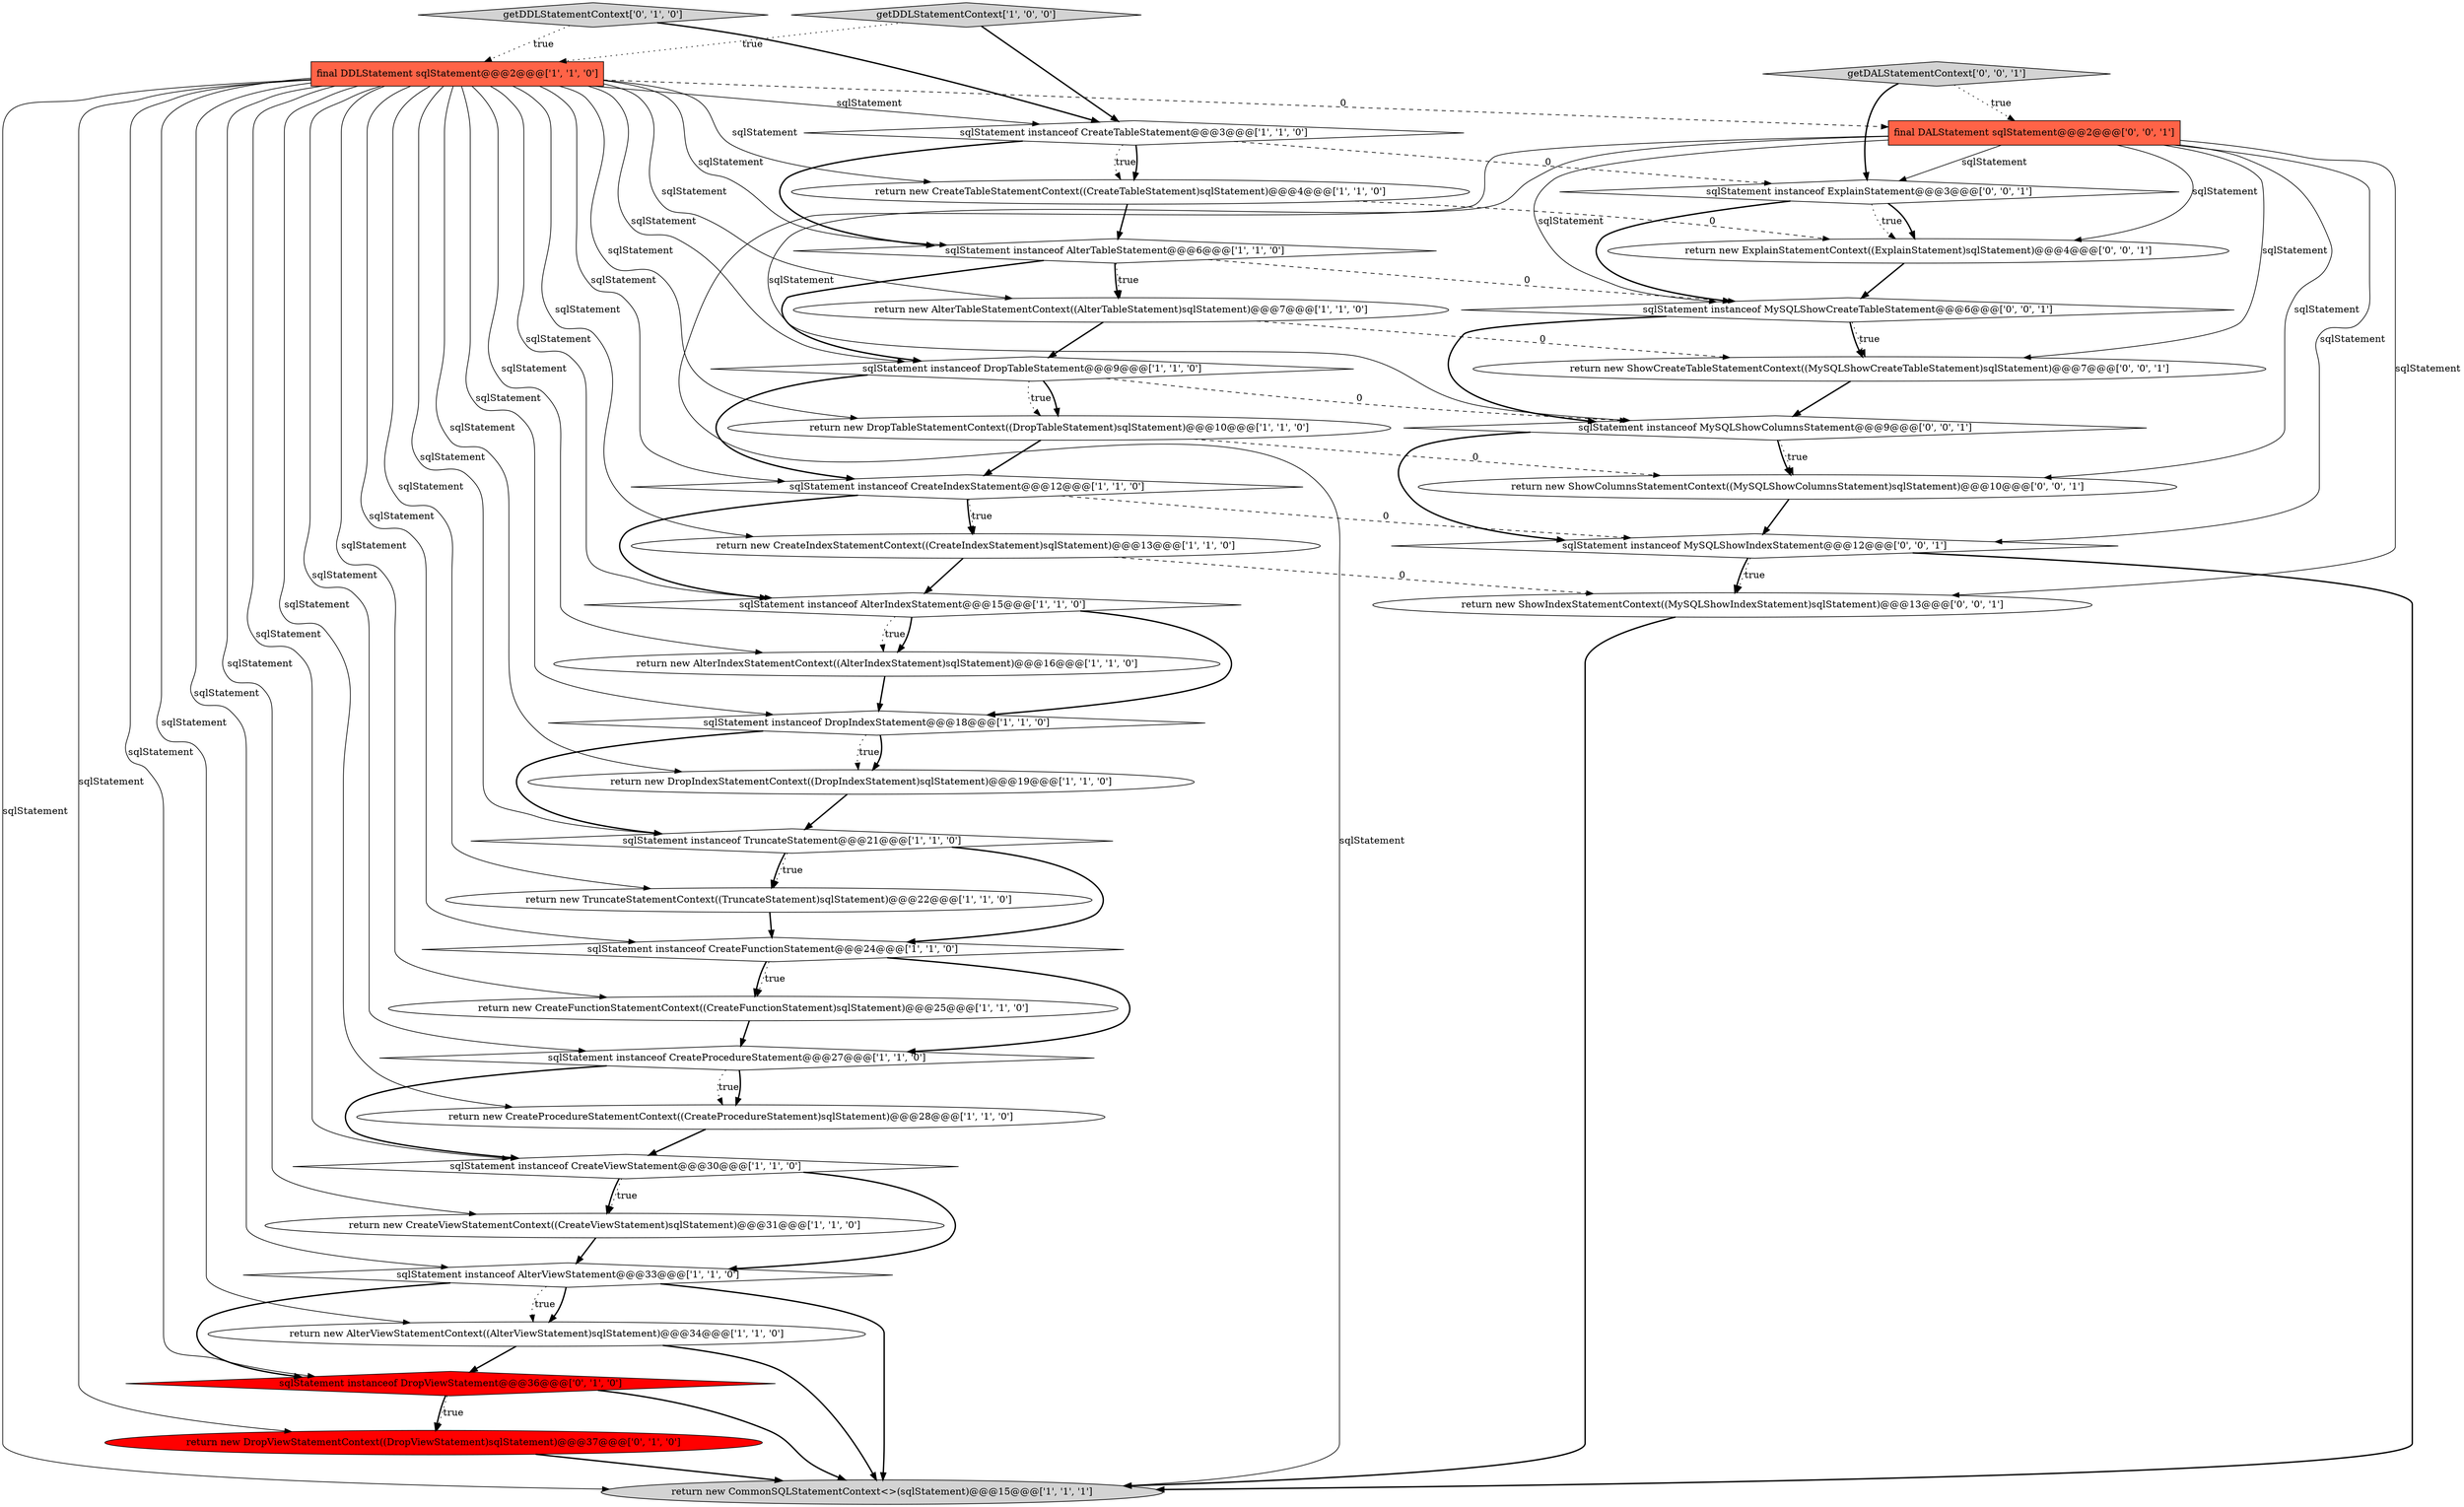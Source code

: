 digraph {
16 [style = filled, label = "return new CommonSQLStatementContext<>(sqlStatement)@@@15@@@['1', '1', '1']", fillcolor = lightgray, shape = ellipse image = "AAA0AAABBB1BBB"];
34 [style = filled, label = "final DALStatement sqlStatement@@@2@@@['0', '0', '1']", fillcolor = tomato, shape = box image = "AAA0AAABBB3BBB"];
7 [style = filled, label = "sqlStatement instanceof DropTableStatement@@@9@@@['1', '1', '0']", fillcolor = white, shape = diamond image = "AAA0AAABBB1BBB"];
4 [style = filled, label = "sqlStatement instanceof CreateIndexStatement@@@12@@@['1', '1', '0']", fillcolor = white, shape = diamond image = "AAA0AAABBB1BBB"];
21 [style = filled, label = "getDDLStatementContext['1', '0', '0']", fillcolor = lightgray, shape = diamond image = "AAA0AAABBB1BBB"];
33 [style = filled, label = "return new ShowIndexStatementContext((MySQLShowIndexStatement)sqlStatement)@@@13@@@['0', '0', '1']", fillcolor = white, shape = ellipse image = "AAA0AAABBB3BBB"];
5 [style = filled, label = "return new CreateIndexStatementContext((CreateIndexStatement)sqlStatement)@@@13@@@['1', '1', '0']", fillcolor = white, shape = ellipse image = "AAA0AAABBB1BBB"];
3 [style = filled, label = "sqlStatement instanceof TruncateStatement@@@21@@@['1', '1', '0']", fillcolor = white, shape = diamond image = "AAA0AAABBB1BBB"];
37 [style = filled, label = "sqlStatement instanceof MySQLShowColumnsStatement@@@9@@@['0', '0', '1']", fillcolor = white, shape = diamond image = "AAA0AAABBB3BBB"];
10 [style = filled, label = "return new AlterTableStatementContext((AlterTableStatement)sqlStatement)@@@7@@@['1', '1', '0']", fillcolor = white, shape = ellipse image = "AAA0AAABBB1BBB"];
17 [style = filled, label = "sqlStatement instanceof CreateFunctionStatement@@@24@@@['1', '1', '0']", fillcolor = white, shape = diamond image = "AAA0AAABBB1BBB"];
0 [style = filled, label = "return new AlterIndexStatementContext((AlterIndexStatement)sqlStatement)@@@16@@@['1', '1', '0']", fillcolor = white, shape = ellipse image = "AAA0AAABBB1BBB"];
11 [style = filled, label = "sqlStatement instanceof CreateViewStatement@@@30@@@['1', '1', '0']", fillcolor = white, shape = diamond image = "AAA0AAABBB1BBB"];
1 [style = filled, label = "return new CreateFunctionStatementContext((CreateFunctionStatement)sqlStatement)@@@25@@@['1', '1', '0']", fillcolor = white, shape = ellipse image = "AAA0AAABBB1BBB"];
30 [style = filled, label = "return new ShowCreateTableStatementContext((MySQLShowCreateTableStatement)sqlStatement)@@@7@@@['0', '0', '1']", fillcolor = white, shape = ellipse image = "AAA0AAABBB3BBB"];
18 [style = filled, label = "sqlStatement instanceof DropIndexStatement@@@18@@@['1', '1', '0']", fillcolor = white, shape = diamond image = "AAA0AAABBB1BBB"];
27 [style = filled, label = "return new DropViewStatementContext((DropViewStatement)sqlStatement)@@@37@@@['0', '1', '0']", fillcolor = red, shape = ellipse image = "AAA1AAABBB2BBB"];
36 [style = filled, label = "getDALStatementContext['0', '0', '1']", fillcolor = lightgray, shape = diamond image = "AAA0AAABBB3BBB"];
23 [style = filled, label = "return new DropIndexStatementContext((DropIndexStatement)sqlStatement)@@@19@@@['1', '1', '0']", fillcolor = white, shape = ellipse image = "AAA0AAABBB1BBB"];
28 [style = filled, label = "sqlStatement instanceof ExplainStatement@@@3@@@['0', '0', '1']", fillcolor = white, shape = diamond image = "AAA0AAABBB3BBB"];
26 [style = filled, label = "sqlStatement instanceof DropViewStatement@@@36@@@['0', '1', '0']", fillcolor = red, shape = diamond image = "AAA1AAABBB2BBB"];
32 [style = filled, label = "sqlStatement instanceof MySQLShowIndexStatement@@@12@@@['0', '0', '1']", fillcolor = white, shape = diamond image = "AAA0AAABBB3BBB"];
6 [style = filled, label = "sqlStatement instanceof CreateTableStatement@@@3@@@['1', '1', '0']", fillcolor = white, shape = diamond image = "AAA0AAABBB1BBB"];
14 [style = filled, label = "sqlStatement instanceof AlterViewStatement@@@33@@@['1', '1', '0']", fillcolor = white, shape = diamond image = "AAA0AAABBB1BBB"];
25 [style = filled, label = "getDDLStatementContext['0', '1', '0']", fillcolor = lightgray, shape = diamond image = "AAA0AAABBB2BBB"];
22 [style = filled, label = "sqlStatement instanceof AlterTableStatement@@@6@@@['1', '1', '0']", fillcolor = white, shape = diamond image = "AAA0AAABBB1BBB"];
20 [style = filled, label = "return new AlterViewStatementContext((AlterViewStatement)sqlStatement)@@@34@@@['1', '1', '0']", fillcolor = white, shape = ellipse image = "AAA0AAABBB1BBB"];
12 [style = filled, label = "return new DropTableStatementContext((DropTableStatement)sqlStatement)@@@10@@@['1', '1', '0']", fillcolor = white, shape = ellipse image = "AAA0AAABBB1BBB"];
8 [style = filled, label = "return new CreateProcedureStatementContext((CreateProcedureStatement)sqlStatement)@@@28@@@['1', '1', '0']", fillcolor = white, shape = ellipse image = "AAA0AAABBB1BBB"];
13 [style = filled, label = "final DDLStatement sqlStatement@@@2@@@['1', '1', '0']", fillcolor = tomato, shape = box image = "AAA0AAABBB1BBB"];
31 [style = filled, label = "sqlStatement instanceof MySQLShowCreateTableStatement@@@6@@@['0', '0', '1']", fillcolor = white, shape = diamond image = "AAA0AAABBB3BBB"];
9 [style = filled, label = "return new CreateTableStatementContext((CreateTableStatement)sqlStatement)@@@4@@@['1', '1', '0']", fillcolor = white, shape = ellipse image = "AAA0AAABBB1BBB"];
35 [style = filled, label = "return new ShowColumnsStatementContext((MySQLShowColumnsStatement)sqlStatement)@@@10@@@['0', '0', '1']", fillcolor = white, shape = ellipse image = "AAA0AAABBB3BBB"];
24 [style = filled, label = "sqlStatement instanceof CreateProcedureStatement@@@27@@@['1', '1', '0']", fillcolor = white, shape = diamond image = "AAA0AAABBB1BBB"];
29 [style = filled, label = "return new ExplainStatementContext((ExplainStatement)sqlStatement)@@@4@@@['0', '0', '1']", fillcolor = white, shape = ellipse image = "AAA0AAABBB3BBB"];
2 [style = filled, label = "sqlStatement instanceof AlterIndexStatement@@@15@@@['1', '1', '0']", fillcolor = white, shape = diamond image = "AAA0AAABBB1BBB"];
15 [style = filled, label = "return new TruncateStatementContext((TruncateStatement)sqlStatement)@@@22@@@['1', '1', '0']", fillcolor = white, shape = ellipse image = "AAA0AAABBB1BBB"];
19 [style = filled, label = "return new CreateViewStatementContext((CreateViewStatement)sqlStatement)@@@31@@@['1', '1', '0']", fillcolor = white, shape = ellipse image = "AAA0AAABBB1BBB"];
13->27 [style = solid, label="sqlStatement"];
13->23 [style = solid, label="sqlStatement"];
34->32 [style = solid, label="sqlStatement"];
34->16 [style = solid, label="sqlStatement"];
18->3 [style = bold, label=""];
31->37 [style = bold, label=""];
12->35 [style = dashed, label="0"];
11->14 [style = bold, label=""];
6->22 [style = bold, label=""];
20->26 [style = bold, label=""];
17->1 [style = dotted, label="true"];
13->26 [style = solid, label="sqlStatement"];
13->19 [style = solid, label="sqlStatement"];
36->28 [style = bold, label=""];
25->6 [style = bold, label=""];
15->17 [style = bold, label=""];
20->16 [style = bold, label=""];
24->11 [style = bold, label=""];
13->12 [style = solid, label="sqlStatement"];
13->9 [style = solid, label="sqlStatement"];
31->30 [style = bold, label=""];
13->0 [style = solid, label="sqlStatement"];
37->32 [style = bold, label=""];
13->17 [style = solid, label="sqlStatement"];
24->8 [style = dotted, label="true"];
8->11 [style = bold, label=""];
14->20 [style = bold, label=""];
18->23 [style = dotted, label="true"];
14->16 [style = bold, label=""];
33->16 [style = bold, label=""];
2->0 [style = dotted, label="true"];
2->18 [style = bold, label=""];
23->3 [style = bold, label=""];
4->2 [style = bold, label=""];
27->16 [style = bold, label=""];
10->7 [style = bold, label=""];
22->7 [style = bold, label=""];
13->22 [style = solid, label="sqlStatement"];
7->12 [style = dotted, label="true"];
28->29 [style = dotted, label="true"];
31->30 [style = dotted, label="true"];
26->16 [style = bold, label=""];
26->27 [style = bold, label=""];
34->35 [style = solid, label="sqlStatement"];
13->20 [style = solid, label="sqlStatement"];
5->33 [style = dashed, label="0"];
13->2 [style = solid, label="sqlStatement"];
21->13 [style = dotted, label="true"];
11->19 [style = dotted, label="true"];
24->8 [style = bold, label=""];
34->37 [style = solid, label="sqlStatement"];
13->3 [style = solid, label="sqlStatement"];
22->31 [style = dashed, label="0"];
13->15 [style = solid, label="sqlStatement"];
9->22 [style = bold, label=""];
28->29 [style = bold, label=""];
4->5 [style = dotted, label="true"];
18->23 [style = bold, label=""];
17->1 [style = bold, label=""];
13->10 [style = solid, label="sqlStatement"];
26->27 [style = dotted, label="true"];
28->31 [style = bold, label=""];
34->28 [style = solid, label="sqlStatement"];
35->32 [style = bold, label=""];
13->7 [style = solid, label="sqlStatement"];
7->4 [style = bold, label=""];
25->13 [style = dotted, label="true"];
32->16 [style = bold, label=""];
13->6 [style = solid, label="sqlStatement"];
32->33 [style = bold, label=""];
32->33 [style = dotted, label="true"];
37->35 [style = dotted, label="true"];
6->28 [style = dashed, label="0"];
13->24 [style = solid, label="sqlStatement"];
2->0 [style = bold, label=""];
10->30 [style = dashed, label="0"];
19->14 [style = bold, label=""];
6->9 [style = dotted, label="true"];
13->5 [style = solid, label="sqlStatement"];
3->15 [style = dotted, label="true"];
13->14 [style = solid, label="sqlStatement"];
34->33 [style = solid, label="sqlStatement"];
22->10 [style = bold, label=""];
13->11 [style = solid, label="sqlStatement"];
3->17 [style = bold, label=""];
0->18 [style = bold, label=""];
37->35 [style = bold, label=""];
13->34 [style = dashed, label="0"];
4->5 [style = bold, label=""];
22->10 [style = dotted, label="true"];
13->8 [style = solid, label="sqlStatement"];
21->6 [style = bold, label=""];
7->12 [style = bold, label=""];
29->31 [style = bold, label=""];
13->18 [style = solid, label="sqlStatement"];
3->15 [style = bold, label=""];
34->29 [style = solid, label="sqlStatement"];
30->37 [style = bold, label=""];
11->19 [style = bold, label=""];
13->16 [style = solid, label="sqlStatement"];
34->31 [style = solid, label="sqlStatement"];
4->32 [style = dashed, label="0"];
14->20 [style = dotted, label="true"];
14->26 [style = bold, label=""];
5->2 [style = bold, label=""];
17->24 [style = bold, label=""];
9->29 [style = dashed, label="0"];
12->4 [style = bold, label=""];
1->24 [style = bold, label=""];
13->1 [style = solid, label="sqlStatement"];
13->4 [style = solid, label="sqlStatement"];
7->37 [style = dashed, label="0"];
6->9 [style = bold, label=""];
36->34 [style = dotted, label="true"];
34->30 [style = solid, label="sqlStatement"];
}
